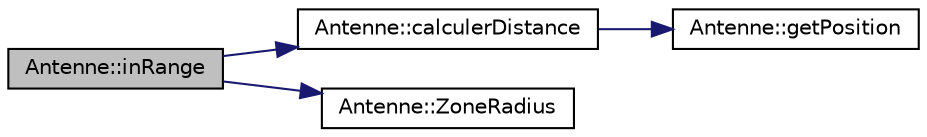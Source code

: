 digraph "Antenne::inRange"
{
 // LATEX_PDF_SIZE
  edge [fontname="Helvetica",fontsize="10",labelfontname="Helvetica",labelfontsize="10"];
  node [fontname="Helvetica",fontsize="10",shape=record];
  rankdir="LR";
  Node75 [label="Antenne::inRange",height=0.2,width=0.4,color="black", fillcolor="grey75", style="filled", fontcolor="black",tooltip="tester si une maille appartient a la zone de couverture d une antenne"];
  Node75 -> Node76 [color="midnightblue",fontsize="10",style="solid",fontname="Helvetica"];
  Node76 [label="Antenne::calculerDistance",height=0.2,width=0.4,color="black", fillcolor="white", style="filled",URL="$class_antenne.html#a8bd1a7c9666cea02b7ce151406afcd11",tooltip="calculer la distance entre une antenne et un point"];
  Node76 -> Node77 [color="midnightblue",fontsize="10",style="solid",fontname="Helvetica"];
  Node77 [label="Antenne::getPosition",height=0.2,width=0.4,color="black", fillcolor="white", style="filled",URL="$class_antenne.html#aee00940f29ab1a76d38cd59805a626d7",tooltip="position antenne"];
  Node75 -> Node78 [color="midnightblue",fontsize="10",style="solid",fontname="Helvetica"];
  Node78 [label="Antenne::ZoneRadius",height=0.2,width=0.4,color="black", fillcolor="white", style="filled",URL="$class_antenne.html#a86a4e146a48ecb15aae9ab134d1f1a00",tooltip="methode qui retourne le rayon de la zone de couverture de l antenne courante"];
}
